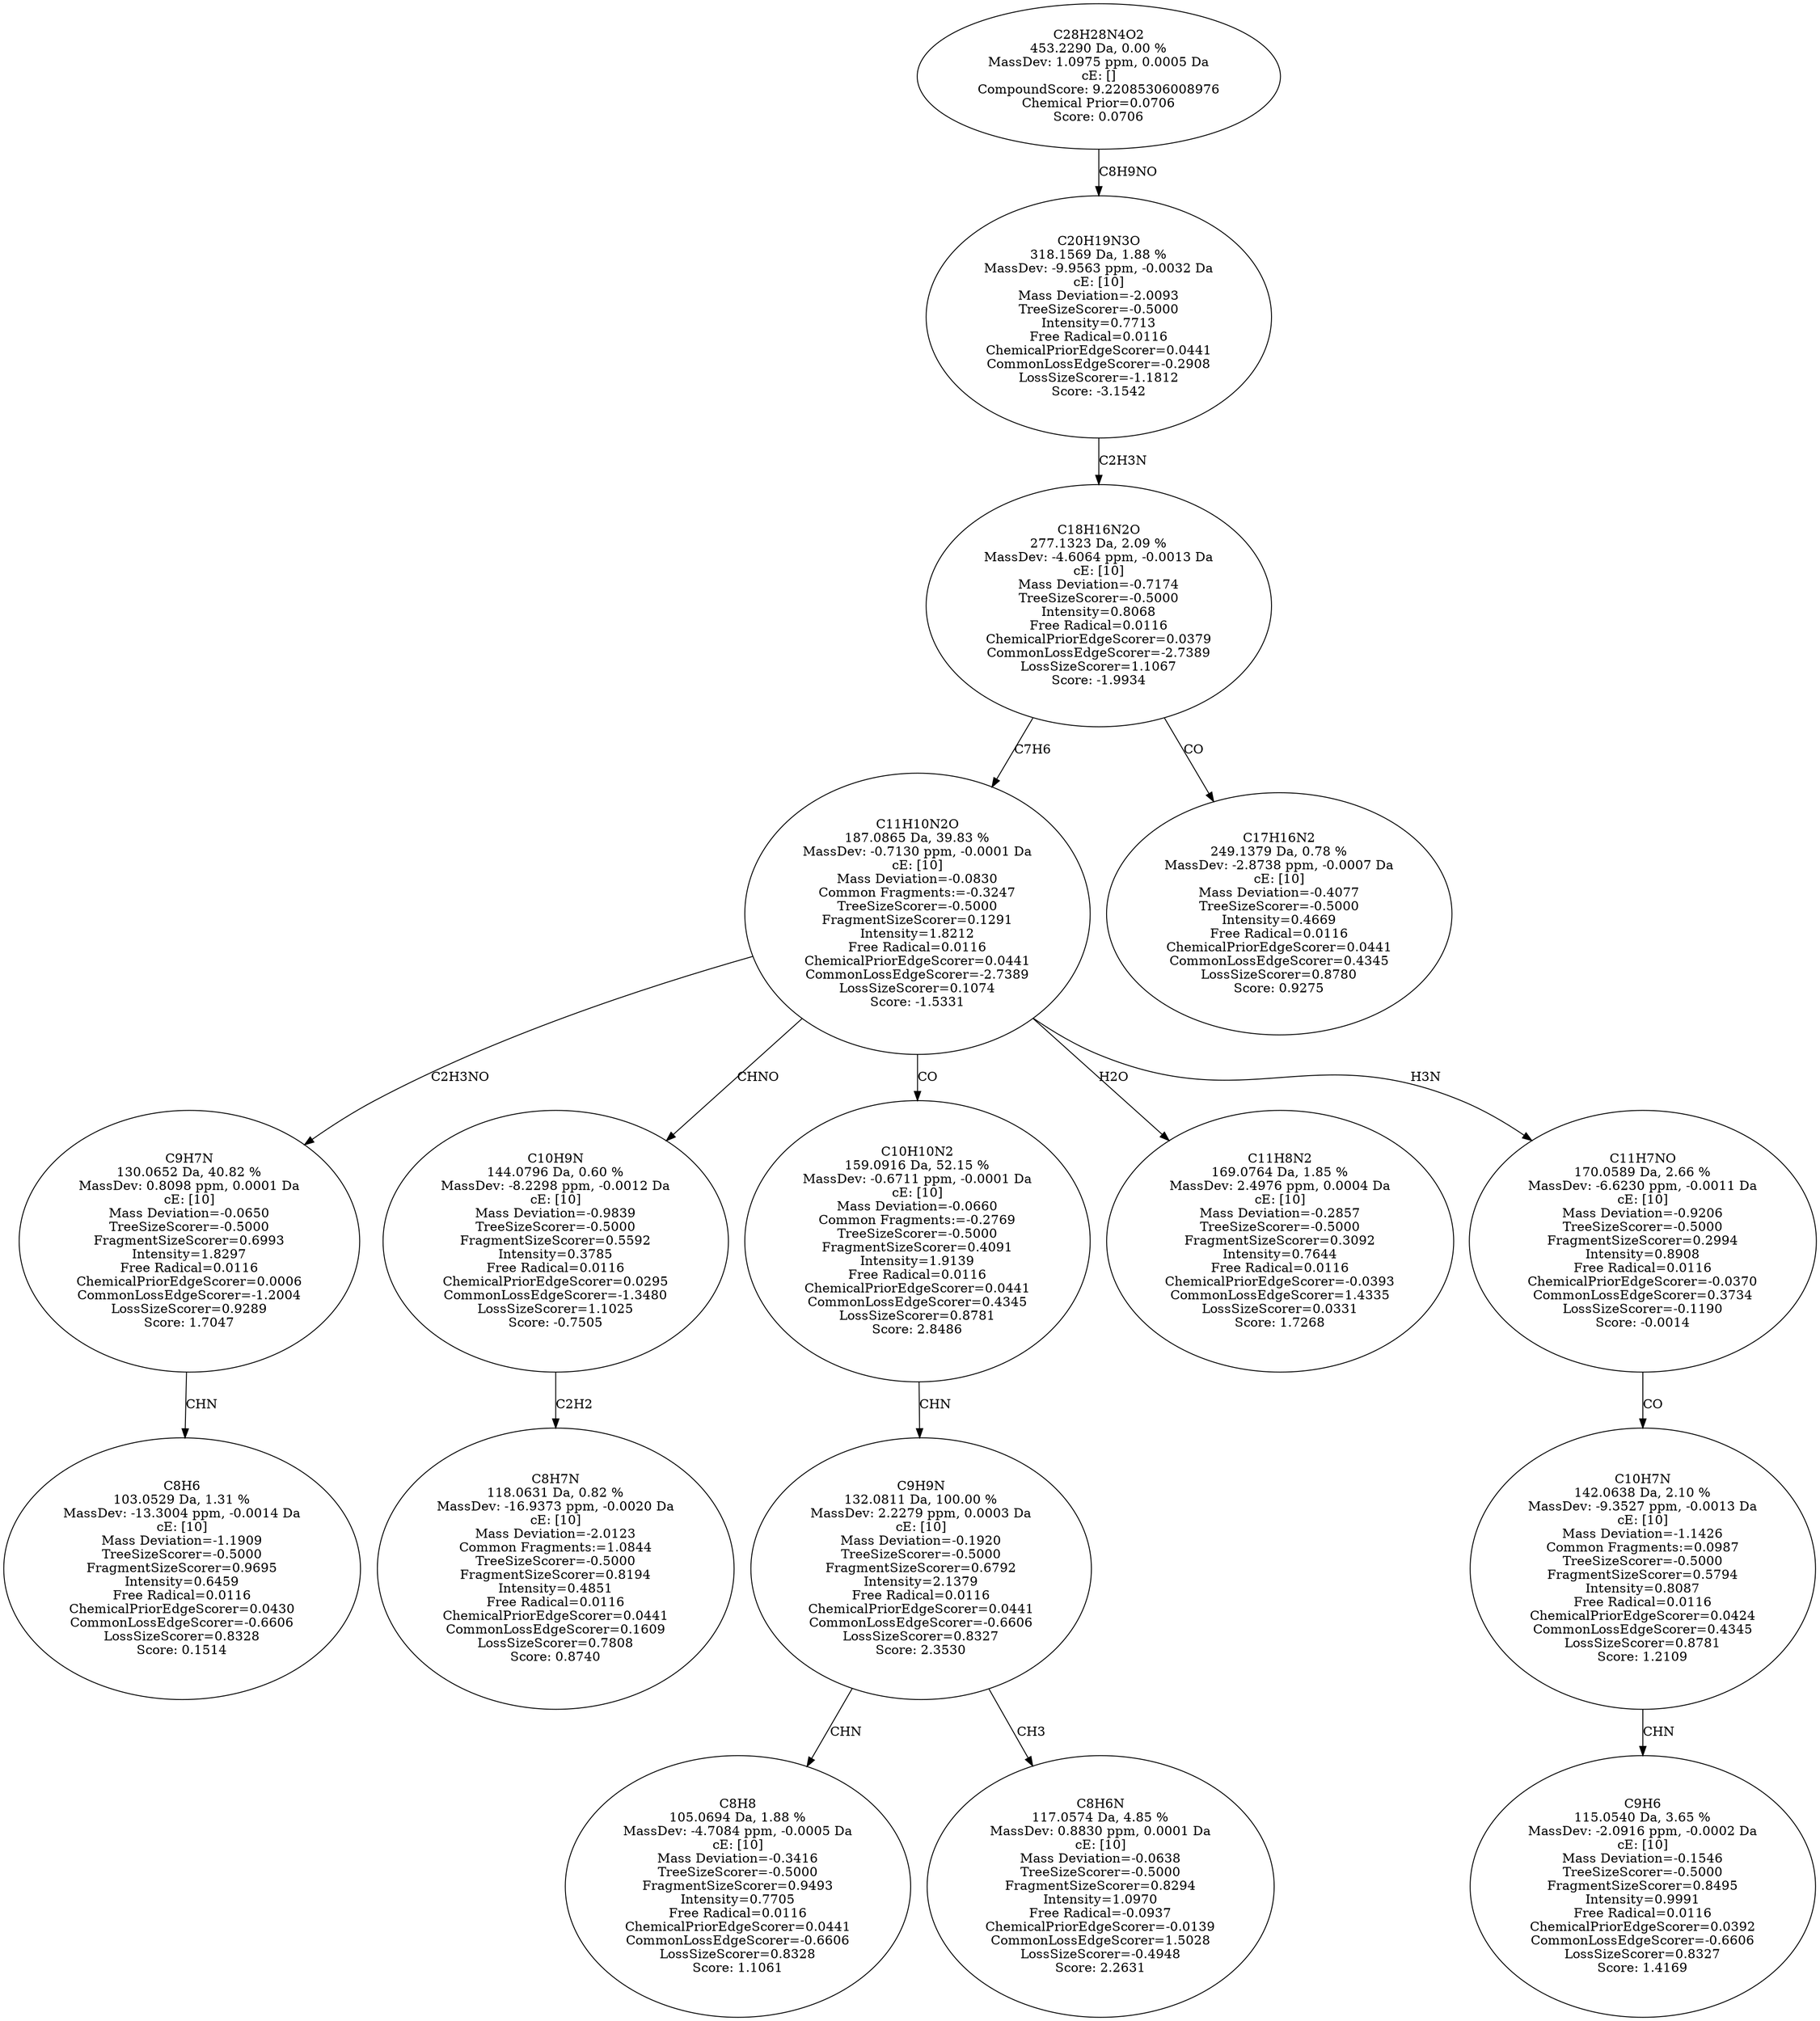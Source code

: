 strict digraph {
v1 [label="C8H6\n103.0529 Da, 1.31 %\nMassDev: -13.3004 ppm, -0.0014 Da\ncE: [10]\nMass Deviation=-1.1909\nTreeSizeScorer=-0.5000\nFragmentSizeScorer=0.9695\nIntensity=0.6459\nFree Radical=0.0116\nChemicalPriorEdgeScorer=0.0430\nCommonLossEdgeScorer=-0.6606\nLossSizeScorer=0.8328\nScore: 0.1514"];
v2 [label="C9H7N\n130.0652 Da, 40.82 %\nMassDev: 0.8098 ppm, 0.0001 Da\ncE: [10]\nMass Deviation=-0.0650\nTreeSizeScorer=-0.5000\nFragmentSizeScorer=0.6993\nIntensity=1.8297\nFree Radical=0.0116\nChemicalPriorEdgeScorer=0.0006\nCommonLossEdgeScorer=-1.2004\nLossSizeScorer=0.9289\nScore: 1.7047"];
v3 [label="C8H7N\n118.0631 Da, 0.82 %\nMassDev: -16.9373 ppm, -0.0020 Da\ncE: [10]\nMass Deviation=-2.0123\nCommon Fragments:=1.0844\nTreeSizeScorer=-0.5000\nFragmentSizeScorer=0.8194\nIntensity=0.4851\nFree Radical=0.0116\nChemicalPriorEdgeScorer=0.0441\nCommonLossEdgeScorer=0.1609\nLossSizeScorer=0.7808\nScore: 0.8740"];
v4 [label="C10H9N\n144.0796 Da, 0.60 %\nMassDev: -8.2298 ppm, -0.0012 Da\ncE: [10]\nMass Deviation=-0.9839\nTreeSizeScorer=-0.5000\nFragmentSizeScorer=0.5592\nIntensity=0.3785\nFree Radical=0.0116\nChemicalPriorEdgeScorer=0.0295\nCommonLossEdgeScorer=-1.3480\nLossSizeScorer=1.1025\nScore: -0.7505"];
v5 [label="C8H8\n105.0694 Da, 1.88 %\nMassDev: -4.7084 ppm, -0.0005 Da\ncE: [10]\nMass Deviation=-0.3416\nTreeSizeScorer=-0.5000\nFragmentSizeScorer=0.9493\nIntensity=0.7705\nFree Radical=0.0116\nChemicalPriorEdgeScorer=0.0441\nCommonLossEdgeScorer=-0.6606\nLossSizeScorer=0.8328\nScore: 1.1061"];
v6 [label="C8H6N\n117.0574 Da, 4.85 %\nMassDev: 0.8830 ppm, 0.0001 Da\ncE: [10]\nMass Deviation=-0.0638\nTreeSizeScorer=-0.5000\nFragmentSizeScorer=0.8294\nIntensity=1.0970\nFree Radical=-0.0937\nChemicalPriorEdgeScorer=-0.0139\nCommonLossEdgeScorer=1.5028\nLossSizeScorer=-0.4948\nScore: 2.2631"];
v7 [label="C9H9N\n132.0811 Da, 100.00 %\nMassDev: 2.2279 ppm, 0.0003 Da\ncE: [10]\nMass Deviation=-0.1920\nTreeSizeScorer=-0.5000\nFragmentSizeScorer=0.6792\nIntensity=2.1379\nFree Radical=0.0116\nChemicalPriorEdgeScorer=0.0441\nCommonLossEdgeScorer=-0.6606\nLossSizeScorer=0.8327\nScore: 2.3530"];
v8 [label="C10H10N2\n159.0916 Da, 52.15 %\nMassDev: -0.6711 ppm, -0.0001 Da\ncE: [10]\nMass Deviation=-0.0660\nCommon Fragments:=-0.2769\nTreeSizeScorer=-0.5000\nFragmentSizeScorer=0.4091\nIntensity=1.9139\nFree Radical=0.0116\nChemicalPriorEdgeScorer=0.0441\nCommonLossEdgeScorer=0.4345\nLossSizeScorer=0.8781\nScore: 2.8486"];
v9 [label="C11H8N2\n169.0764 Da, 1.85 %\nMassDev: 2.4976 ppm, 0.0004 Da\ncE: [10]\nMass Deviation=-0.2857\nTreeSizeScorer=-0.5000\nFragmentSizeScorer=0.3092\nIntensity=0.7644\nFree Radical=0.0116\nChemicalPriorEdgeScorer=-0.0393\nCommonLossEdgeScorer=1.4335\nLossSizeScorer=0.0331\nScore: 1.7268"];
v10 [label="C9H6\n115.0540 Da, 3.65 %\nMassDev: -2.0916 ppm, -0.0002 Da\ncE: [10]\nMass Deviation=-0.1546\nTreeSizeScorer=-0.5000\nFragmentSizeScorer=0.8495\nIntensity=0.9991\nFree Radical=0.0116\nChemicalPriorEdgeScorer=0.0392\nCommonLossEdgeScorer=-0.6606\nLossSizeScorer=0.8327\nScore: 1.4169"];
v11 [label="C10H7N\n142.0638 Da, 2.10 %\nMassDev: -9.3527 ppm, -0.0013 Da\ncE: [10]\nMass Deviation=-1.1426\nCommon Fragments:=0.0987\nTreeSizeScorer=-0.5000\nFragmentSizeScorer=0.5794\nIntensity=0.8087\nFree Radical=0.0116\nChemicalPriorEdgeScorer=0.0424\nCommonLossEdgeScorer=0.4345\nLossSizeScorer=0.8781\nScore: 1.2109"];
v12 [label="C11H7NO\n170.0589 Da, 2.66 %\nMassDev: -6.6230 ppm, -0.0011 Da\ncE: [10]\nMass Deviation=-0.9206\nTreeSizeScorer=-0.5000\nFragmentSizeScorer=0.2994\nIntensity=0.8908\nFree Radical=0.0116\nChemicalPriorEdgeScorer=-0.0370\nCommonLossEdgeScorer=0.3734\nLossSizeScorer=-0.1190\nScore: -0.0014"];
v13 [label="C11H10N2O\n187.0865 Da, 39.83 %\nMassDev: -0.7130 ppm, -0.0001 Da\ncE: [10]\nMass Deviation=-0.0830\nCommon Fragments:=-0.3247\nTreeSizeScorer=-0.5000\nFragmentSizeScorer=0.1291\nIntensity=1.8212\nFree Radical=0.0116\nChemicalPriorEdgeScorer=0.0441\nCommonLossEdgeScorer=-2.7389\nLossSizeScorer=0.1074\nScore: -1.5331"];
v14 [label="C17H16N2\n249.1379 Da, 0.78 %\nMassDev: -2.8738 ppm, -0.0007 Da\ncE: [10]\nMass Deviation=-0.4077\nTreeSizeScorer=-0.5000\nIntensity=0.4669\nFree Radical=0.0116\nChemicalPriorEdgeScorer=0.0441\nCommonLossEdgeScorer=0.4345\nLossSizeScorer=0.8780\nScore: 0.9275"];
v15 [label="C18H16N2O\n277.1323 Da, 2.09 %\nMassDev: -4.6064 ppm, -0.0013 Da\ncE: [10]\nMass Deviation=-0.7174\nTreeSizeScorer=-0.5000\nIntensity=0.8068\nFree Radical=0.0116\nChemicalPriorEdgeScorer=0.0379\nCommonLossEdgeScorer=-2.7389\nLossSizeScorer=1.1067\nScore: -1.9934"];
v16 [label="C20H19N3O\n318.1569 Da, 1.88 %\nMassDev: -9.9563 ppm, -0.0032 Da\ncE: [10]\nMass Deviation=-2.0093\nTreeSizeScorer=-0.5000\nIntensity=0.7713\nFree Radical=0.0116\nChemicalPriorEdgeScorer=0.0441\nCommonLossEdgeScorer=-0.2908\nLossSizeScorer=-1.1812\nScore: -3.1542"];
v17 [label="C28H28N4O2\n453.2290 Da, 0.00 %\nMassDev: 1.0975 ppm, 0.0005 Da\ncE: []\nCompoundScore: 9.22085306008976\nChemical Prior=0.0706\nScore: 0.0706"];
v2 -> v1 [label="CHN"];
v13 -> v2 [label="C2H3NO"];
v4 -> v3 [label="C2H2"];
v13 -> v4 [label="CHNO"];
v7 -> v5 [label="CHN"];
v7 -> v6 [label="CH3"];
v8 -> v7 [label="CHN"];
v13 -> v8 [label="CO"];
v13 -> v9 [label="H2O"];
v11 -> v10 [label="CHN"];
v12 -> v11 [label="CO"];
v13 -> v12 [label="H3N"];
v15 -> v13 [label="C7H6"];
v15 -> v14 [label="CO"];
v16 -> v15 [label="C2H3N"];
v17 -> v16 [label="C8H9NO"];
}